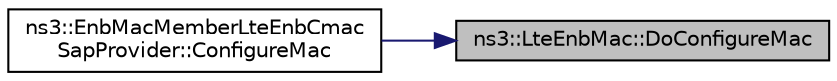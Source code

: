 digraph "ns3::LteEnbMac::DoConfigureMac"
{
 // LATEX_PDF_SIZE
  edge [fontname="Helvetica",fontsize="10",labelfontname="Helvetica",labelfontsize="10"];
  node [fontname="Helvetica",fontsize="10",shape=record];
  rankdir="RL";
  Node1 [label="ns3::LteEnbMac::DoConfigureMac",height=0.2,width=0.4,color="black", fillcolor="grey75", style="filled", fontcolor="black",tooltip="Configure MAC function."];
  Node1 -> Node2 [dir="back",color="midnightblue",fontsize="10",style="solid",fontname="Helvetica"];
  Node2 [label="ns3::EnbMacMemberLteEnbCmac\lSapProvider::ConfigureMac",height=0.2,width=0.4,color="black", fillcolor="white", style="filled",URL="$classns3_1_1_enb_mac_member_lte_enb_cmac_sap_provider.html#ae263798c46d6fe62e5a45dd6361082fb",tooltip=" "];
}
